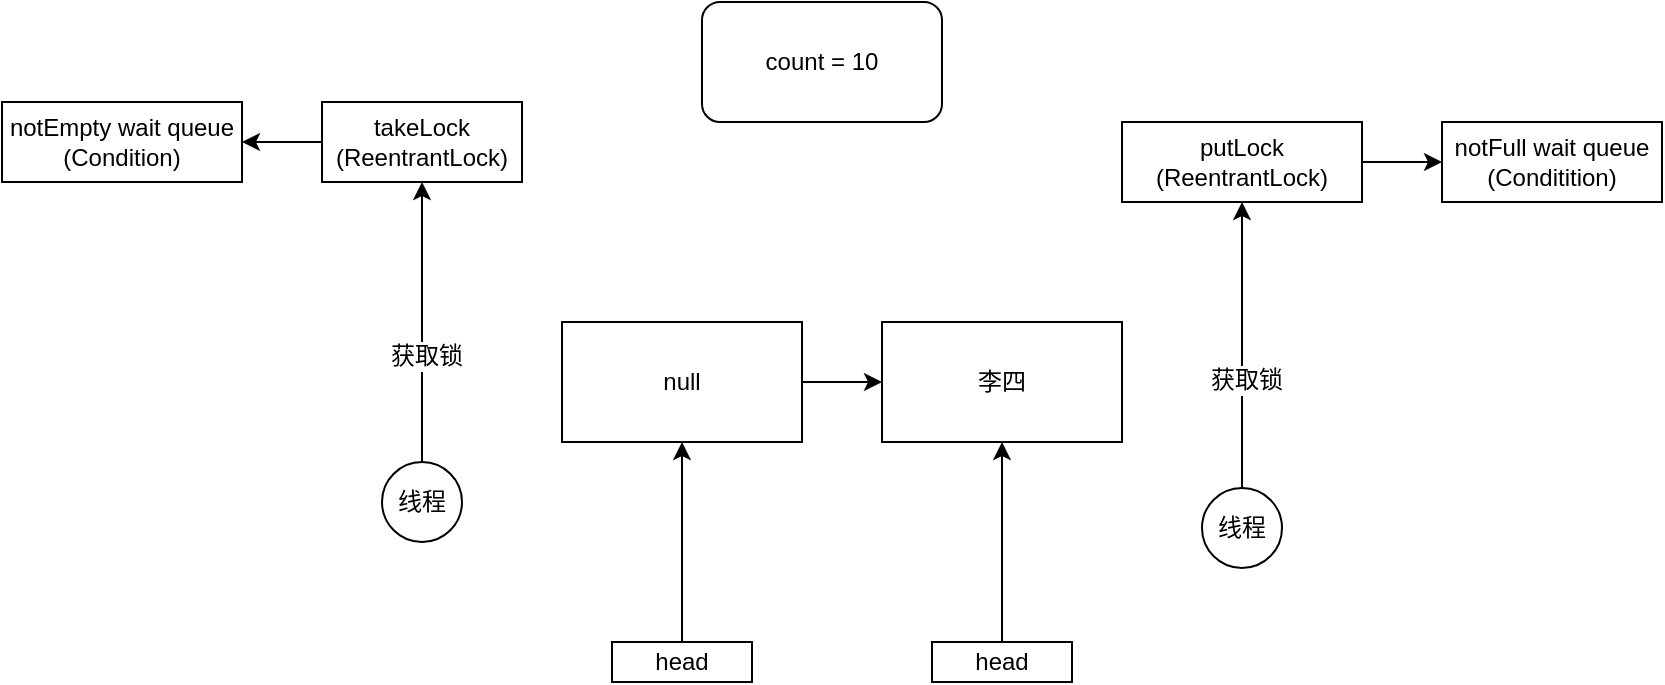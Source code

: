 <mxfile version="12.2.9" type="github" pages="1">
  <diagram id="orEDwhUKBMStI5XJ0Paf" name="第 1 页">
    <mxGraphModel dx="2249" dy="762" grid="1" gridSize="10" guides="1" tooltips="1" connect="1" arrows="1" fold="1" page="1" pageScale="1" pageWidth="827" pageHeight="1169" math="0" shadow="0">
      <root>
        <mxCell id="0"/>
        <mxCell id="1" parent="0"/>
        <mxCell id="djLy8KHiu-xG3MhfthzV-3" style="edgeStyle=orthogonalEdgeStyle;rounded=0;orthogonalLoop=1;jettySize=auto;html=1;entryX=0;entryY=0.5;entryDx=0;entryDy=0;" edge="1" parent="1" source="djLy8KHiu-xG3MhfthzV-1" target="djLy8KHiu-xG3MhfthzV-2">
          <mxGeometry relative="1" as="geometry"/>
        </mxCell>
        <mxCell id="djLy8KHiu-xG3MhfthzV-1" value="null" style="rounded=0;whiteSpace=wrap;html=1;" vertex="1" parent="1">
          <mxGeometry x="260" y="330" width="120" height="60" as="geometry"/>
        </mxCell>
        <mxCell id="djLy8KHiu-xG3MhfthzV-2" value="李四" style="rounded=0;whiteSpace=wrap;html=1;" vertex="1" parent="1">
          <mxGeometry x="420" y="330" width="120" height="60" as="geometry"/>
        </mxCell>
        <mxCell id="djLy8KHiu-xG3MhfthzV-6" style="edgeStyle=orthogonalEdgeStyle;rounded=0;orthogonalLoop=1;jettySize=auto;html=1;entryX=0.5;entryY=1;entryDx=0;entryDy=0;" edge="1" parent="1" source="djLy8KHiu-xG3MhfthzV-4" target="djLy8KHiu-xG3MhfthzV-1">
          <mxGeometry relative="1" as="geometry"/>
        </mxCell>
        <mxCell id="djLy8KHiu-xG3MhfthzV-4" value="head" style="rounded=0;whiteSpace=wrap;html=1;" vertex="1" parent="1">
          <mxGeometry x="285" y="490" width="70" height="20" as="geometry"/>
        </mxCell>
        <mxCell id="djLy8KHiu-xG3MhfthzV-7" style="edgeStyle=orthogonalEdgeStyle;rounded=0;orthogonalLoop=1;jettySize=auto;html=1;entryX=0.5;entryY=1;entryDx=0;entryDy=0;" edge="1" parent="1" source="djLy8KHiu-xG3MhfthzV-5" target="djLy8KHiu-xG3MhfthzV-2">
          <mxGeometry relative="1" as="geometry"/>
        </mxCell>
        <mxCell id="djLy8KHiu-xG3MhfthzV-5" value="head" style="rounded=0;whiteSpace=wrap;html=1;" vertex="1" parent="1">
          <mxGeometry x="445" y="490" width="70" height="20" as="geometry"/>
        </mxCell>
        <mxCell id="djLy8KHiu-xG3MhfthzV-10" style="edgeStyle=orthogonalEdgeStyle;rounded=0;orthogonalLoop=1;jettySize=auto;html=1;" edge="1" parent="1" source="djLy8KHiu-xG3MhfthzV-8" target="djLy8KHiu-xG3MhfthzV-9">
          <mxGeometry relative="1" as="geometry"/>
        </mxCell>
        <mxCell id="djLy8KHiu-xG3MhfthzV-8" value="takeLock&lt;br&gt;(ReentrantLock)" style="rounded=0;whiteSpace=wrap;html=1;" vertex="1" parent="1">
          <mxGeometry x="140" y="220" width="100" height="40" as="geometry"/>
        </mxCell>
        <mxCell id="djLy8KHiu-xG3MhfthzV-9" value="notEmpty wait queue&lt;br&gt;(Condition)" style="rounded=0;whiteSpace=wrap;html=1;" vertex="1" parent="1">
          <mxGeometry x="-20" y="220" width="120" height="40" as="geometry"/>
        </mxCell>
        <mxCell id="djLy8KHiu-xG3MhfthzV-12" style="edgeStyle=orthogonalEdgeStyle;rounded=0;orthogonalLoop=1;jettySize=auto;html=1;entryX=0.5;entryY=1;entryDx=0;entryDy=0;" edge="1" parent="1" source="djLy8KHiu-xG3MhfthzV-11" target="djLy8KHiu-xG3MhfthzV-8">
          <mxGeometry relative="1" as="geometry"/>
        </mxCell>
        <mxCell id="djLy8KHiu-xG3MhfthzV-13" value="获取锁" style="text;html=1;align=center;verticalAlign=middle;resizable=0;points=[];;labelBackgroundColor=#ffffff;" vertex="1" connectable="0" parent="djLy8KHiu-xG3MhfthzV-12">
          <mxGeometry x="-0.243" y="-2" relative="1" as="geometry">
            <mxPoint as="offset"/>
          </mxGeometry>
        </mxCell>
        <mxCell id="djLy8KHiu-xG3MhfthzV-11" value="线程" style="ellipse;whiteSpace=wrap;html=1;aspect=fixed;" vertex="1" parent="1">
          <mxGeometry x="170" y="400" width="40" height="40" as="geometry"/>
        </mxCell>
        <mxCell id="djLy8KHiu-xG3MhfthzV-15" value="notFull wait queue&lt;br&gt;(Conditition)" style="rounded=0;whiteSpace=wrap;html=1;" vertex="1" parent="1">
          <mxGeometry x="700" y="230" width="110" height="40" as="geometry"/>
        </mxCell>
        <mxCell id="djLy8KHiu-xG3MhfthzV-20" style="edgeStyle=orthogonalEdgeStyle;rounded=0;orthogonalLoop=1;jettySize=auto;html=1;entryX=0;entryY=0.5;entryDx=0;entryDy=0;" edge="1" parent="1" source="djLy8KHiu-xG3MhfthzV-16" target="djLy8KHiu-xG3MhfthzV-15">
          <mxGeometry relative="1" as="geometry"/>
        </mxCell>
        <mxCell id="djLy8KHiu-xG3MhfthzV-16" value="putLock&lt;br&gt;(ReentrantLock)" style="rounded=0;whiteSpace=wrap;html=1;" vertex="1" parent="1">
          <mxGeometry x="540" y="230" width="120" height="40" as="geometry"/>
        </mxCell>
        <mxCell id="djLy8KHiu-xG3MhfthzV-17" style="edgeStyle=orthogonalEdgeStyle;rounded=0;orthogonalLoop=1;jettySize=auto;html=1;entryX=0.5;entryY=1;entryDx=0;entryDy=0;" edge="1" parent="1" source="djLy8KHiu-xG3MhfthzV-19" target="djLy8KHiu-xG3MhfthzV-16">
          <mxGeometry relative="1" as="geometry"/>
        </mxCell>
        <mxCell id="djLy8KHiu-xG3MhfthzV-18" value="获取锁" style="text;html=1;align=center;verticalAlign=middle;resizable=0;points=[];;labelBackgroundColor=#ffffff;" vertex="1" connectable="0" parent="djLy8KHiu-xG3MhfthzV-17">
          <mxGeometry x="-0.243" y="-2" relative="1" as="geometry">
            <mxPoint as="offset"/>
          </mxGeometry>
        </mxCell>
        <mxCell id="djLy8KHiu-xG3MhfthzV-19" value="线程" style="ellipse;whiteSpace=wrap;html=1;aspect=fixed;" vertex="1" parent="1">
          <mxGeometry x="580" y="413" width="40" height="40" as="geometry"/>
        </mxCell>
        <mxCell id="djLy8KHiu-xG3MhfthzV-21" value="count = 10" style="rounded=1;whiteSpace=wrap;html=1;" vertex="1" parent="1">
          <mxGeometry x="330" y="170" width="120" height="60" as="geometry"/>
        </mxCell>
      </root>
    </mxGraphModel>
  </diagram>
</mxfile>
